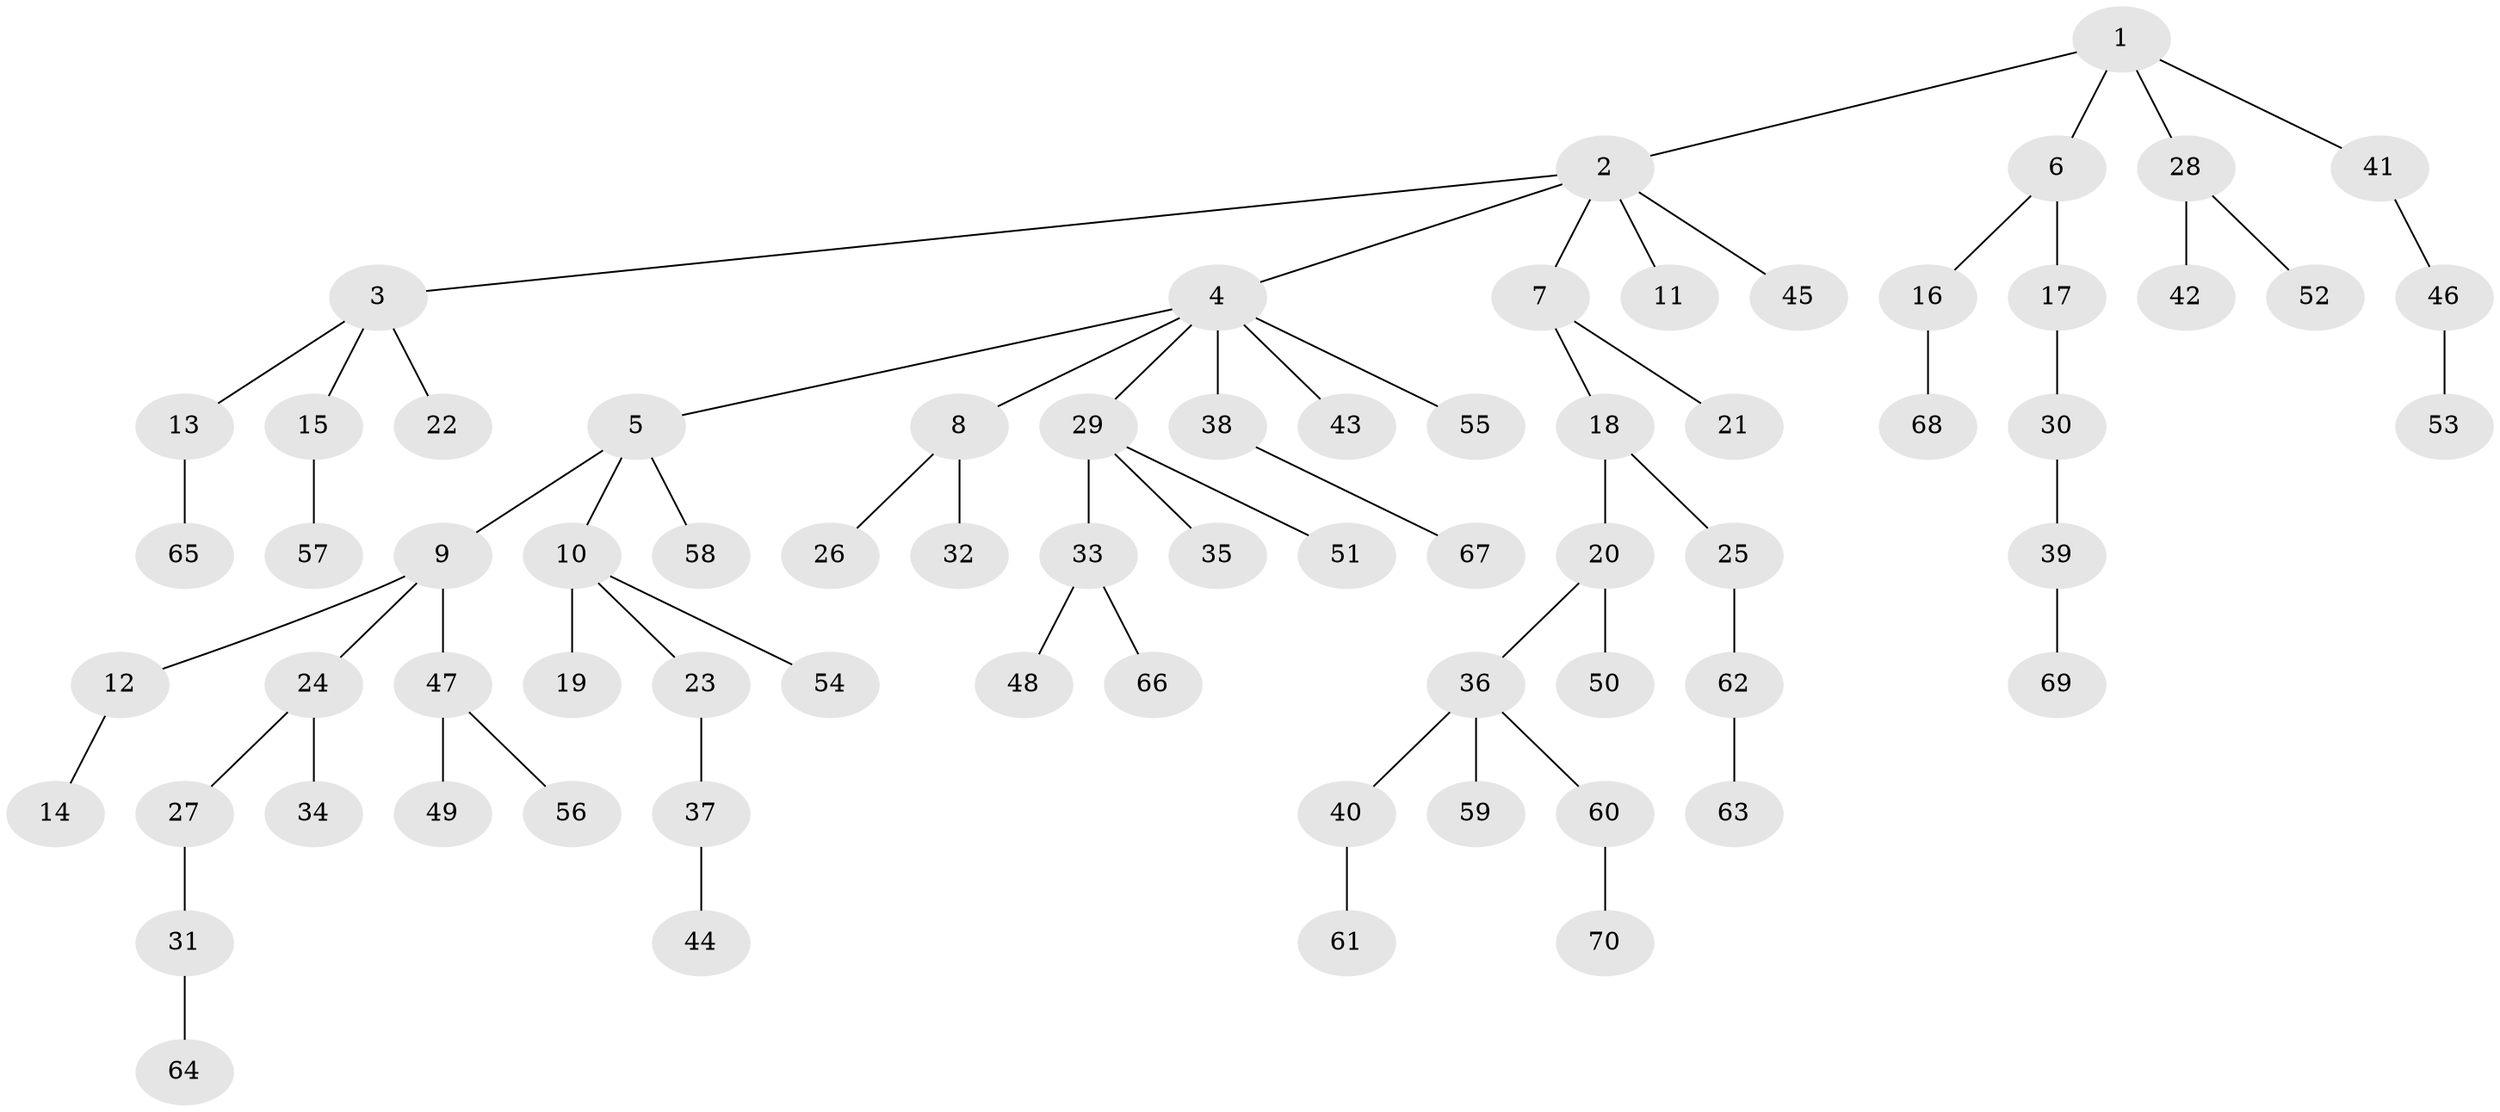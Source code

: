 // coarse degree distribution, {4: 0.04, 3: 0.2, 1: 0.46, 2: 0.26, 5: 0.02, 6: 0.02}
// Generated by graph-tools (version 1.1) at 2025/37/03/04/25 23:37:24]
// undirected, 70 vertices, 69 edges
graph export_dot {
  node [color=gray90,style=filled];
  1;
  2;
  3;
  4;
  5;
  6;
  7;
  8;
  9;
  10;
  11;
  12;
  13;
  14;
  15;
  16;
  17;
  18;
  19;
  20;
  21;
  22;
  23;
  24;
  25;
  26;
  27;
  28;
  29;
  30;
  31;
  32;
  33;
  34;
  35;
  36;
  37;
  38;
  39;
  40;
  41;
  42;
  43;
  44;
  45;
  46;
  47;
  48;
  49;
  50;
  51;
  52;
  53;
  54;
  55;
  56;
  57;
  58;
  59;
  60;
  61;
  62;
  63;
  64;
  65;
  66;
  67;
  68;
  69;
  70;
  1 -- 2;
  1 -- 6;
  1 -- 28;
  1 -- 41;
  2 -- 3;
  2 -- 4;
  2 -- 7;
  2 -- 11;
  2 -- 45;
  3 -- 13;
  3 -- 15;
  3 -- 22;
  4 -- 5;
  4 -- 8;
  4 -- 29;
  4 -- 38;
  4 -- 43;
  4 -- 55;
  5 -- 9;
  5 -- 10;
  5 -- 58;
  6 -- 16;
  6 -- 17;
  7 -- 18;
  7 -- 21;
  8 -- 26;
  8 -- 32;
  9 -- 12;
  9 -- 24;
  9 -- 47;
  10 -- 19;
  10 -- 23;
  10 -- 54;
  12 -- 14;
  13 -- 65;
  15 -- 57;
  16 -- 68;
  17 -- 30;
  18 -- 20;
  18 -- 25;
  20 -- 36;
  20 -- 50;
  23 -- 37;
  24 -- 27;
  24 -- 34;
  25 -- 62;
  27 -- 31;
  28 -- 42;
  28 -- 52;
  29 -- 33;
  29 -- 35;
  29 -- 51;
  30 -- 39;
  31 -- 64;
  33 -- 48;
  33 -- 66;
  36 -- 40;
  36 -- 59;
  36 -- 60;
  37 -- 44;
  38 -- 67;
  39 -- 69;
  40 -- 61;
  41 -- 46;
  46 -- 53;
  47 -- 49;
  47 -- 56;
  60 -- 70;
  62 -- 63;
}
